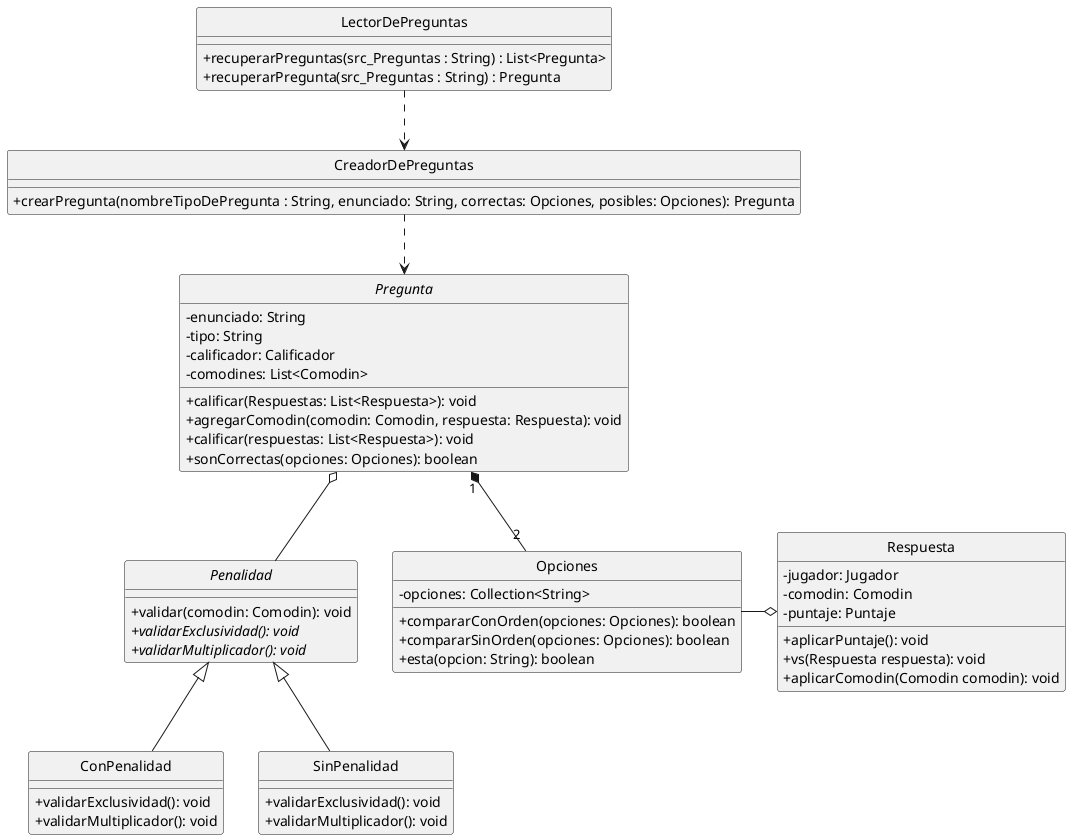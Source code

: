@startuml
hide circle
skinparam classAttributeIconSize 0

class CreadorDePreguntas{
    +crearPregunta(nombreTipoDePregunta : String, enunciado: String, correctas: Opciones, posibles: Opciones): Pregunta
}

class LectorDePreguntas{
    +recuperarPreguntas(src_Preguntas : String) : List<Pregunta>
    +recuperarPregunta(src_Preguntas : String) : Pregunta
}

Abstract Class Pregunta{
    -enunciado: String
    -tipo: String
    -calificador: Calificador
    -comodines: List<Comodin>
    +calificar(Respuestas: List<Respuesta>): void
    +agregarComodin(comodin: Comodin, respuesta: Respuesta): void
    +calificar(respuestas: List<Respuesta>): void
    +sonCorrectas(opciones: Opciones): boolean
}

Class Opciones{
    -opciones: Collection<String>
    +compararConOrden(opciones: Opciones): boolean
    +compararSinOrden(opciones: Opciones): boolean
    +esta(opcion: String): boolean
}

Class Respuesta{
    -jugador: Jugador
    -comodin: Comodin
    -puntaje: Puntaje
    +aplicarPuntaje(): void
    +vs(Respuesta respuesta): void
    +aplicarComodin(Comodin comodin): void
}

Abstract Class Penalidad{
    +validar(comodin: Comodin): void
    +{abstract}validarExclusividad(): void
    +{abstract}validarMultiplicador(): void
}

Class ConPenalidad{
    +validarExclusividad(): void
    +validarMultiplicador(): void
}

Class SinPenalidad{
    +validarExclusividad(): void
    +validarMultiplicador(): void
}

LectorDePreguntas..> CreadorDePreguntas
CreadorDePreguntas ..> Pregunta
Pregunta "1" *-- "2" Opciones
Respuesta o-left- Opciones
ConPenalidad -up-|> Penalidad
SinPenalidad -up-|> Penalidad
Pregunta o-- Penalidad
@enduml
